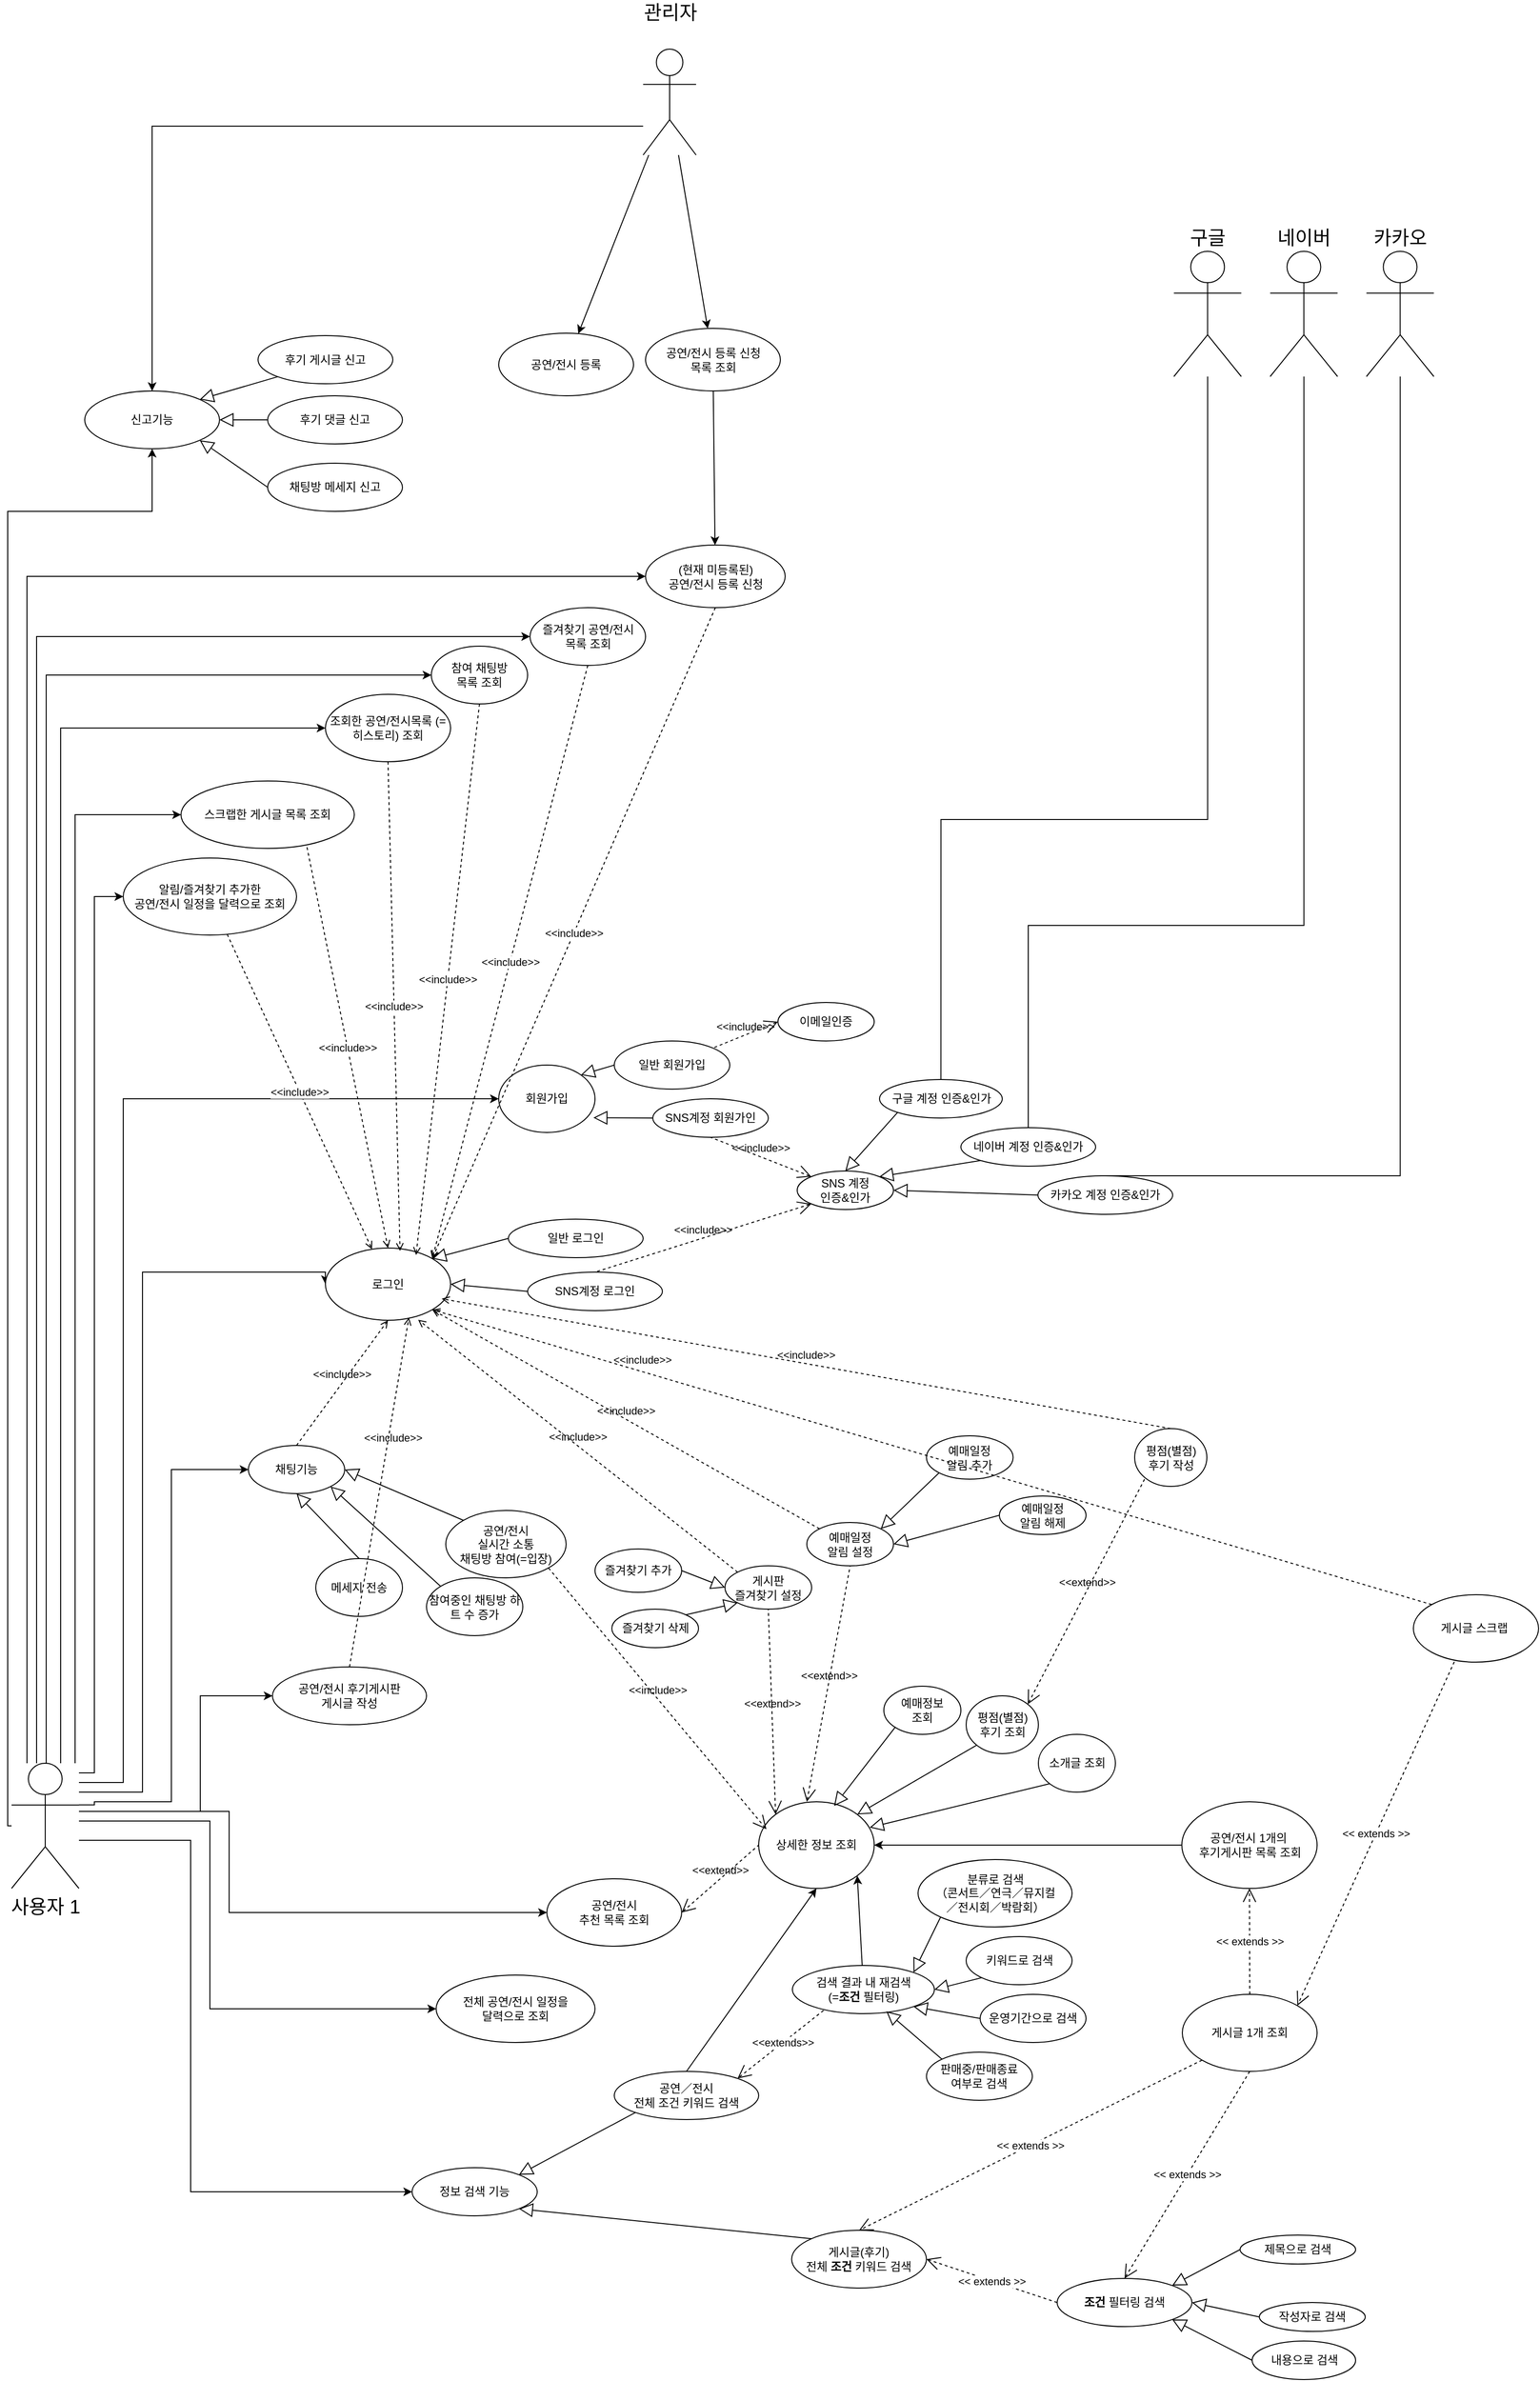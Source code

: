 <mxfile version="26.1.3">
  <diagram name="Page-1" id="13e1069c-82ec-6db2-03f1-153e76fe0fe0">
    <mxGraphModel dx="3816" dy="4068" grid="1" gridSize="10" guides="1" tooltips="1" connect="1" arrows="1" fold="1" page="1" pageScale="1" pageWidth="1100" pageHeight="850" background="none" math="0" shadow="0">
      <root>
        <mxCell id="0" />
        <mxCell id="1" parent="0" />
        <mxCell id="wHWXGaC2DuD7eq64icSw-97" style="edgeStyle=orthogonalEdgeStyle;rounded=0;orthogonalLoop=1;jettySize=auto;html=1;entryX=0;entryY=0.5;entryDx=0;entryDy=0;" edge="1" parent="1" source="wHWXGaC2DuD7eq64icSw-1" target="wHWXGaC2DuD7eq64icSw-16">
          <mxGeometry relative="1" as="geometry">
            <Array as="points">
              <mxPoint x="130" y="170" />
              <mxPoint x="130" y="-540" />
            </Array>
          </mxGeometry>
        </mxCell>
        <mxCell id="wHWXGaC2DuD7eq64icSw-98" style="edgeStyle=orthogonalEdgeStyle;rounded=0;orthogonalLoop=1;jettySize=auto;html=1;entryX=0;entryY=0.5;entryDx=0;entryDy=0;" edge="1" parent="1" source="wHWXGaC2DuD7eq64icSw-1" target="wHWXGaC2DuD7eq64icSw-22">
          <mxGeometry relative="1" as="geometry">
            <Array as="points">
              <mxPoint x="150" y="180" />
              <mxPoint x="150" y="-360" />
            </Array>
          </mxGeometry>
        </mxCell>
        <mxCell id="wHWXGaC2DuD7eq64icSw-99" style="edgeStyle=orthogonalEdgeStyle;rounded=0;orthogonalLoop=1;jettySize=auto;html=1;entryX=0;entryY=0.5;entryDx=0;entryDy=0;" edge="1" parent="1" source="wHWXGaC2DuD7eq64icSw-1" target="wHWXGaC2DuD7eq64icSw-8">
          <mxGeometry relative="1" as="geometry">
            <Array as="points">
              <mxPoint x="240" y="200" />
              <mxPoint x="240" y="305" />
            </Array>
          </mxGeometry>
        </mxCell>
        <mxCell id="wHWXGaC2DuD7eq64icSw-100" style="edgeStyle=orthogonalEdgeStyle;rounded=0;orthogonalLoop=1;jettySize=auto;html=1;entryX=0;entryY=0.5;entryDx=0;entryDy=0;" edge="1" parent="1" source="wHWXGaC2DuD7eq64icSw-1" target="wHWXGaC2DuD7eq64icSw-13">
          <mxGeometry relative="1" as="geometry">
            <Array as="points">
              <mxPoint x="220" y="210" />
              <mxPoint x="220" y="405" />
            </Array>
          </mxGeometry>
        </mxCell>
        <mxCell id="wHWXGaC2DuD7eq64icSw-109" style="edgeStyle=orthogonalEdgeStyle;rounded=0;orthogonalLoop=1;jettySize=auto;html=1;entryX=0;entryY=0.5;entryDx=0;entryDy=0;" edge="1" parent="1" source="wHWXGaC2DuD7eq64icSw-1" target="wHWXGaC2DuD7eq64icSw-105">
          <mxGeometry relative="1" as="geometry">
            <Array as="points">
              <mxPoint x="200" y="230" />
              <mxPoint x="200" y="595" />
            </Array>
          </mxGeometry>
        </mxCell>
        <mxCell id="wHWXGaC2DuD7eq64icSw-206" style="edgeStyle=orthogonalEdgeStyle;rounded=0;orthogonalLoop=1;jettySize=auto;html=1;entryX=0;entryY=0.5;entryDx=0;entryDy=0;" edge="1" parent="1" source="wHWXGaC2DuD7eq64icSw-1" target="wHWXGaC2DuD7eq64icSw-193">
          <mxGeometry relative="1" as="geometry">
            <Array as="points">
              <mxPoint x="40" y="-1020" />
            </Array>
          </mxGeometry>
        </mxCell>
        <mxCell id="wHWXGaC2DuD7eq64icSw-207" style="edgeStyle=orthogonalEdgeStyle;rounded=0;orthogonalLoop=1;jettySize=auto;html=1;entryX=0;entryY=0.5;entryDx=0;entryDy=0;" edge="1" parent="1" source="wHWXGaC2DuD7eq64icSw-1" target="wHWXGaC2DuD7eq64icSw-194">
          <mxGeometry relative="1" as="geometry">
            <Array as="points">
              <mxPoint x="65" y="-925" />
            </Array>
          </mxGeometry>
        </mxCell>
        <mxCell id="wHWXGaC2DuD7eq64icSw-208" style="edgeStyle=orthogonalEdgeStyle;rounded=0;orthogonalLoop=1;jettySize=auto;html=1;entryX=0;entryY=0.5;entryDx=0;entryDy=0;" edge="1" parent="1" source="wHWXGaC2DuD7eq64icSw-1" target="wHWXGaC2DuD7eq64icSw-203">
          <mxGeometry relative="1" as="geometry">
            <Array as="points">
              <mxPoint x="80" y="-835" />
            </Array>
          </mxGeometry>
        </mxCell>
        <mxCell id="wHWXGaC2DuD7eq64icSw-210" style="edgeStyle=orthogonalEdgeStyle;rounded=0;orthogonalLoop=1;jettySize=auto;html=1;entryX=0;entryY=0.5;entryDx=0;entryDy=0;" edge="1" parent="1" source="wHWXGaC2DuD7eq64icSw-1" target="wHWXGaC2DuD7eq64icSw-199">
          <mxGeometry relative="1" as="geometry">
            <Array as="points">
              <mxPoint x="100" y="160" />
              <mxPoint x="100" y="-750" />
            </Array>
          </mxGeometry>
        </mxCell>
        <mxCell id="wHWXGaC2DuD7eq64icSw-212" style="edgeStyle=orthogonalEdgeStyle;rounded=0;orthogonalLoop=1;jettySize=auto;html=1;entryX=0;entryY=0.5;entryDx=0;entryDy=0;" edge="1" parent="1" source="wHWXGaC2DuD7eq64icSw-1" target="wHWXGaC2DuD7eq64icSw-190">
          <mxGeometry relative="1" as="geometry">
            <Array as="points">
              <mxPoint x="50" y="-980" />
            </Array>
          </mxGeometry>
        </mxCell>
        <mxCell id="wHWXGaC2DuD7eq64icSw-221" style="edgeStyle=orthogonalEdgeStyle;rounded=0;orthogonalLoop=1;jettySize=auto;html=1;entryX=0;entryY=0.5;entryDx=0;entryDy=0;" edge="1" parent="1" source="wHWXGaC2DuD7eq64icSw-1" target="wHWXGaC2DuD7eq64icSw-135">
          <mxGeometry relative="1" as="geometry">
            <Array as="points">
              <mxPoint x="30" y="-1082" />
            </Array>
          </mxGeometry>
        </mxCell>
        <mxCell id="wHWXGaC2DuD7eq64icSw-248" style="edgeStyle=orthogonalEdgeStyle;rounded=0;orthogonalLoop=1;jettySize=auto;html=1;entryX=0.5;entryY=1;entryDx=0;entryDy=0;" edge="1" parent="1" source="wHWXGaC2DuD7eq64icSw-1" target="wHWXGaC2DuD7eq64icSw-241">
          <mxGeometry relative="1" as="geometry">
            <Array as="points">
              <mxPoint x="10" y="215" />
              <mxPoint x="10" y="-1150" />
              <mxPoint x="160" y="-1150" />
            </Array>
          </mxGeometry>
        </mxCell>
        <mxCell id="wHWXGaC2DuD7eq64icSw-1" value="사용자 1" style="shape=umlActor;verticalLabelPosition=bottom;verticalAlign=top;html=1;outlineConnect=0;fontSize=20;" vertex="1" parent="1">
          <mxGeometry x="14" y="150" width="70" height="130" as="geometry" />
        </mxCell>
        <mxCell id="wHWXGaC2DuD7eq64icSw-4" value="일반 회원가입" style="ellipse;whiteSpace=wrap;html=1;" vertex="1" parent="1">
          <mxGeometry x="640" y="-600" width="120" height="50" as="geometry" />
        </mxCell>
        <mxCell id="wHWXGaC2DuD7eq64icSw-5" value="&lt;div&gt;SNS계정 로그인&lt;/div&gt;" style="ellipse;whiteSpace=wrap;html=1;" vertex="1" parent="1">
          <mxGeometry x="550" y="-360" width="140" height="40" as="geometry" />
        </mxCell>
        <mxCell id="wHWXGaC2DuD7eq64icSw-163" style="rounded=0;orthogonalLoop=1;jettySize=auto;html=1;entryX=1;entryY=0.5;entryDx=0;entryDy=0;exitX=0;exitY=0.5;exitDx=0;exitDy=0;" edge="1" parent="1" source="wHWXGaC2DuD7eq64icSw-157" target="wHWXGaC2DuD7eq64icSw-7">
          <mxGeometry relative="1" as="geometry" />
        </mxCell>
        <mxCell id="wHWXGaC2DuD7eq64icSw-7" value="상세한 정보 조회" style="ellipse;whiteSpace=wrap;html=1;" vertex="1" parent="1">
          <mxGeometry x="790" y="190" width="120" height="90" as="geometry" />
        </mxCell>
        <mxCell id="wHWXGaC2DuD7eq64icSw-8" value="공연/전시&lt;div&gt;추천 목록 조회&lt;/div&gt;" style="ellipse;whiteSpace=wrap;html=1;" vertex="1" parent="1">
          <mxGeometry x="570" y="270" width="140" height="70" as="geometry" />
        </mxCell>
        <mxCell id="wHWXGaC2DuD7eq64icSw-11" value="게시판&lt;div&gt;즐겨찾기 설정&lt;/div&gt;" style="ellipse;whiteSpace=wrap;html=1;" vertex="1" parent="1">
          <mxGeometry x="755" y="-55" width="90" height="45" as="geometry" />
        </mxCell>
        <mxCell id="wHWXGaC2DuD7eq64icSw-13" value="전체 공연/전시 일정을&lt;div&gt;달력으로 조회&lt;/div&gt;" style="ellipse;whiteSpace=wrap;html=1;" vertex="1" parent="1">
          <mxGeometry x="455" y="370" width="165" height="70" as="geometry" />
        </mxCell>
        <mxCell id="wHWXGaC2DuD7eq64icSw-16" value="회원가입" style="ellipse;whiteSpace=wrap;html=1;" vertex="1" parent="1">
          <mxGeometry x="520" y="-575" width="100" height="70" as="geometry" />
        </mxCell>
        <mxCell id="wHWXGaC2DuD7eq64icSw-18" value="SNS계정 회원가인" style="ellipse;whiteSpace=wrap;html=1;" vertex="1" parent="1">
          <mxGeometry x="680" y="-540" width="120" height="40" as="geometry" />
        </mxCell>
        <mxCell id="wHWXGaC2DuD7eq64icSw-19" value="" style="edgeStyle=none;html=1;endSize=12;endArrow=block;endFill=0;rounded=0;entryX=1;entryY=0;entryDx=0;entryDy=0;exitX=0;exitY=0.5;exitDx=0;exitDy=0;" edge="1" parent="1" source="wHWXGaC2DuD7eq64icSw-4" target="wHWXGaC2DuD7eq64icSw-16">
          <mxGeometry width="160" relative="1" as="geometry">
            <mxPoint x="410" y="-270" as="sourcePoint" />
            <mxPoint x="570" y="-270" as="targetPoint" />
          </mxGeometry>
        </mxCell>
        <mxCell id="wHWXGaC2DuD7eq64icSw-20" value="" style="edgeStyle=none;html=1;endSize=12;endArrow=block;endFill=0;rounded=0;entryX=0.983;entryY=0.781;entryDx=0;entryDy=0;exitX=0;exitY=0.5;exitDx=0;exitDy=0;entryPerimeter=0;" edge="1" parent="1" source="wHWXGaC2DuD7eq64icSw-18" target="wHWXGaC2DuD7eq64icSw-16">
          <mxGeometry width="160" relative="1" as="geometry">
            <mxPoint x="410" y="-495" as="sourcePoint" />
            <mxPoint x="340" y="-440" as="targetPoint" />
          </mxGeometry>
        </mxCell>
        <mxCell id="wHWXGaC2DuD7eq64icSw-171" style="edgeStyle=orthogonalEdgeStyle;rounded=0;orthogonalLoop=1;jettySize=auto;html=1;entryX=0;entryY=0.5;entryDx=0;entryDy=0;exitX=1;exitY=0.333;exitDx=0;exitDy=0;exitPerimeter=0;" edge="1" parent="1" source="wHWXGaC2DuD7eq64icSw-1" target="wHWXGaC2DuD7eq64icSw-111">
          <mxGeometry relative="1" as="geometry">
            <Array as="points">
              <mxPoint x="100" y="190" />
              <mxPoint x="180" y="190" />
              <mxPoint x="180" y="-155" />
            </Array>
          </mxGeometry>
        </mxCell>
        <mxCell id="wHWXGaC2DuD7eq64icSw-22" value="로그인" style="ellipse;whiteSpace=wrap;html=1;" vertex="1" parent="1">
          <mxGeometry x="340" y="-385" width="130" height="75" as="geometry" />
        </mxCell>
        <mxCell id="wHWXGaC2DuD7eq64icSw-23" value="일반 로그인" style="ellipse;whiteSpace=wrap;html=1;" vertex="1" parent="1">
          <mxGeometry x="530" y="-415" width="140" height="40" as="geometry" />
        </mxCell>
        <mxCell id="wHWXGaC2DuD7eq64icSw-26" value="" style="edgeStyle=none;html=1;endSize=12;endArrow=block;endFill=0;rounded=0;exitX=0;exitY=0.5;exitDx=0;exitDy=0;entryX=1;entryY=0;entryDx=0;entryDy=0;" edge="1" parent="1" source="wHWXGaC2DuD7eq64icSw-23" target="wHWXGaC2DuD7eq64icSw-22">
          <mxGeometry width="160" relative="1" as="geometry">
            <mxPoint x="410" y="-270" as="sourcePoint" />
            <mxPoint x="570" y="-270" as="targetPoint" />
          </mxGeometry>
        </mxCell>
        <mxCell id="wHWXGaC2DuD7eq64icSw-30" value="" style="edgeStyle=none;html=1;endSize=12;endArrow=block;endFill=0;rounded=0;exitX=0;exitY=0.5;exitDx=0;exitDy=0;entryX=1;entryY=0.5;entryDx=0;entryDy=0;" edge="1" parent="1" source="wHWXGaC2DuD7eq64icSw-5" target="wHWXGaC2DuD7eq64icSw-22">
          <mxGeometry width="160" relative="1" as="geometry">
            <mxPoint x="400" y="-370" as="sourcePoint" />
            <mxPoint x="340" y="-325" as="targetPoint" />
          </mxGeometry>
        </mxCell>
        <mxCell id="wHWXGaC2DuD7eq64icSw-103" style="rounded=0;orthogonalLoop=1;jettySize=auto;html=1;entryX=0.5;entryY=1;entryDx=0;entryDy=0;exitX=0.5;exitY=0;exitDx=0;exitDy=0;" edge="1" parent="1" source="wHWXGaC2DuD7eq64icSw-43" target="wHWXGaC2DuD7eq64icSw-7">
          <mxGeometry relative="1" as="geometry" />
        </mxCell>
        <mxCell id="wHWXGaC2DuD7eq64icSw-43" value="공연／전시 &lt;br&gt;전체 조건 키워드 검색" style="ellipse;whiteSpace=wrap;html=1;" vertex="1" parent="1">
          <mxGeometry x="640" y="470" width="150" height="50" as="geometry" />
        </mxCell>
        <mxCell id="wHWXGaC2DuD7eq64icSw-48" value="&amp;lt;&amp;lt;extend&amp;gt;&amp;gt;" style="edgeStyle=none;html=1;startArrow=open;endArrow=none;startSize=12;verticalAlign=bottom;dashed=1;labelBackgroundColor=none;rounded=0;entryX=0.5;entryY=1;entryDx=0;entryDy=0;exitX=0;exitY=0;exitDx=0;exitDy=0;" edge="1" parent="1" source="wHWXGaC2DuD7eq64icSw-7" target="wHWXGaC2DuD7eq64icSw-11">
          <mxGeometry width="160" relative="1" as="geometry">
            <mxPoint x="750" y="240" as="sourcePoint" />
            <mxPoint x="860" y="110" as="targetPoint" />
          </mxGeometry>
        </mxCell>
        <mxCell id="wHWXGaC2DuD7eq64icSw-52" value="예매일정&lt;div&gt;알림 설정&lt;/div&gt;" style="ellipse;whiteSpace=wrap;html=1;" vertex="1" parent="1">
          <mxGeometry x="840" y="-100" width="90" height="45" as="geometry" />
        </mxCell>
        <mxCell id="wHWXGaC2DuD7eq64icSw-54" value="&amp;lt;&amp;lt;extend&amp;gt;&amp;gt;" style="edgeStyle=none;html=1;startArrow=open;endArrow=none;startSize=12;verticalAlign=bottom;dashed=1;labelBackgroundColor=none;rounded=0;entryX=0.5;entryY=1;entryDx=0;entryDy=0;exitX=0.417;exitY=0;exitDx=0;exitDy=0;exitPerimeter=0;" edge="1" parent="1" target="wHWXGaC2DuD7eq64icSw-52" source="wHWXGaC2DuD7eq64icSw-7">
          <mxGeometry width="160" relative="1" as="geometry">
            <mxPoint x="550" y="-81" as="sourcePoint" />
            <mxPoint x="630" y="-140" as="targetPoint" />
          </mxGeometry>
        </mxCell>
        <mxCell id="wHWXGaC2DuD7eq64icSw-60" value="&amp;lt;&amp;lt;extends&amp;gt;&amp;gt;" style="edgeStyle=none;html=1;endSize=12;endArrow=open;endFill=0;rounded=0;entryX=1;entryY=0;entryDx=0;entryDy=0;exitX=0.251;exitY=0.86;exitDx=0;exitDy=0;dashed=1;exitPerimeter=0;" edge="1" parent="1" source="wHWXGaC2DuD7eq64icSw-150" target="wHWXGaC2DuD7eq64icSw-43">
          <mxGeometry width="160" relative="1" as="geometry">
            <mxPoint x="873.161" y="399.63" as="sourcePoint" />
            <mxPoint x="740" y="399" as="targetPoint" />
          </mxGeometry>
        </mxCell>
        <mxCell id="wHWXGaC2DuD7eq64icSw-66" value="이메일인증" style="ellipse;whiteSpace=wrap;html=1;" vertex="1" parent="1">
          <mxGeometry x="810" y="-640" width="100" height="40" as="geometry" />
        </mxCell>
        <mxCell id="wHWXGaC2DuD7eq64icSw-67" value="&amp;lt;&amp;lt;include&amp;gt;&amp;gt;" style="edgeStyle=none;html=1;startArrow=open;endArrow=none;startSize=12;verticalAlign=bottom;dashed=1;labelBackgroundColor=none;rounded=0;exitX=0;exitY=0.5;exitDx=0;exitDy=0;entryX=1;entryY=0;entryDx=0;entryDy=0;" edge="1" parent="1" source="wHWXGaC2DuD7eq64icSw-66" target="wHWXGaC2DuD7eq64icSw-4">
          <mxGeometry width="160" relative="1" as="geometry">
            <mxPoint x="550" y="-530" as="sourcePoint" />
            <mxPoint x="710" y="-530" as="targetPoint" />
          </mxGeometry>
        </mxCell>
        <mxCell id="wHWXGaC2DuD7eq64icSw-68" value="SNS 계정&lt;div&gt;인증&amp;amp;인가&lt;/div&gt;" style="ellipse;whiteSpace=wrap;html=1;" vertex="1" parent="1">
          <mxGeometry x="830" y="-465" width="100" height="40" as="geometry" />
        </mxCell>
        <mxCell id="wHWXGaC2DuD7eq64icSw-69" value="&amp;lt;&amp;lt;include&amp;gt;&amp;gt;" style="edgeStyle=none;html=1;startArrow=open;endArrow=none;startSize=12;verticalAlign=bottom;dashed=1;labelBackgroundColor=none;rounded=0;exitX=0;exitY=0;exitDx=0;exitDy=0;entryX=0.5;entryY=1;entryDx=0;entryDy=0;" edge="1" parent="1" source="wHWXGaC2DuD7eq64icSw-68" target="wHWXGaC2DuD7eq64icSw-18">
          <mxGeometry width="160" relative="1" as="geometry">
            <mxPoint x="637.5" y="-415" as="sourcePoint" />
            <mxPoint x="550" y="-430" as="targetPoint" />
          </mxGeometry>
        </mxCell>
        <mxCell id="wHWXGaC2DuD7eq64icSw-82" style="edgeStyle=orthogonalEdgeStyle;rounded=0;orthogonalLoop=1;jettySize=auto;html=1;entryX=0.5;entryY=0;entryDx=0;entryDy=0;endArrow=none;startFill=0;" edge="1" parent="1" source="wHWXGaC2DuD7eq64icSw-70" target="wHWXGaC2DuD7eq64icSw-73">
          <mxGeometry relative="1" as="geometry">
            <Array as="points">
              <mxPoint x="1256" y="-830" />
              <mxPoint x="979" y="-830" />
            </Array>
          </mxGeometry>
        </mxCell>
        <mxCell id="wHWXGaC2DuD7eq64icSw-70" value="구글" style="shape=umlActor;verticalLabelPosition=top;verticalAlign=bottom;html=1;outlineConnect=0;labelPosition=center;align=center;fontSize=20;" vertex="1" parent="1">
          <mxGeometry x="1221.25" y="-1420" width="70" height="130" as="geometry" />
        </mxCell>
        <mxCell id="wHWXGaC2DuD7eq64icSw-81" style="edgeStyle=orthogonalEdgeStyle;rounded=0;orthogonalLoop=1;jettySize=auto;html=1;entryX=0.5;entryY=0;entryDx=0;entryDy=0;endArrow=none;startFill=0;" edge="1" parent="1" source="wHWXGaC2DuD7eq64icSw-71" target="wHWXGaC2DuD7eq64icSw-74">
          <mxGeometry relative="1" as="geometry">
            <Array as="points">
              <mxPoint x="1356" y="-720" />
              <mxPoint x="1070" y="-720" />
            </Array>
          </mxGeometry>
        </mxCell>
        <mxCell id="wHWXGaC2DuD7eq64icSw-71" value="네이버" style="shape=umlActor;verticalLabelPosition=top;verticalAlign=bottom;html=1;outlineConnect=0;labelPosition=center;align=center;fontSize=20;" vertex="1" parent="1">
          <mxGeometry x="1321.25" y="-1420" width="70" height="130" as="geometry" />
        </mxCell>
        <mxCell id="wHWXGaC2DuD7eq64icSw-83" style="edgeStyle=orthogonalEdgeStyle;rounded=0;orthogonalLoop=1;jettySize=auto;html=1;entryX=0.5;entryY=0;entryDx=0;entryDy=0;endArrow=none;startFill=0;" edge="1" parent="1" source="wHWXGaC2DuD7eq64icSw-72" target="wHWXGaC2DuD7eq64icSw-77">
          <mxGeometry relative="1" as="geometry">
            <Array as="points">
              <mxPoint x="1456" y="-460" />
            </Array>
          </mxGeometry>
        </mxCell>
        <mxCell id="wHWXGaC2DuD7eq64icSw-72" value="카카오" style="shape=umlActor;verticalLabelPosition=top;verticalAlign=bottom;html=1;outlineConnect=0;labelPosition=center;align=center;fontSize=20;" vertex="1" parent="1">
          <mxGeometry x="1421.25" y="-1420" width="70" height="130" as="geometry" />
        </mxCell>
        <mxCell id="wHWXGaC2DuD7eq64icSw-73" value="구글 계정 인증&amp;amp;인가" style="ellipse;whiteSpace=wrap;html=1;" vertex="1" parent="1">
          <mxGeometry x="915.5" y="-560" width="127.5" height="40" as="geometry" />
        </mxCell>
        <mxCell id="wHWXGaC2DuD7eq64icSw-74" value="네이버 계정 인증&amp;amp;인가" style="ellipse;whiteSpace=wrap;html=1;" vertex="1" parent="1">
          <mxGeometry x="1000" y="-510" width="140" height="40" as="geometry" />
        </mxCell>
        <mxCell id="wHWXGaC2DuD7eq64icSw-75" value="" style="edgeStyle=none;html=1;endSize=12;endArrow=block;endFill=0;rounded=0;entryX=0.5;entryY=0;entryDx=0;entryDy=0;exitX=0;exitY=1;exitDx=0;exitDy=0;" edge="1" parent="1" source="wHWXGaC2DuD7eq64icSw-73" target="wHWXGaC2DuD7eq64icSw-68">
          <mxGeometry width="160" relative="1" as="geometry">
            <mxPoint x="903" y="-340" as="sourcePoint" />
            <mxPoint x="823" y="-535" as="targetPoint" />
          </mxGeometry>
        </mxCell>
        <mxCell id="wHWXGaC2DuD7eq64icSw-76" value="" style="edgeStyle=none;html=1;endSize=12;endArrow=block;endFill=0;rounded=0;entryX=1;entryY=0;entryDx=0;entryDy=0;exitX=0;exitY=1;exitDx=0;exitDy=0;" edge="1" parent="1" source="wHWXGaC2DuD7eq64icSw-74" target="wHWXGaC2DuD7eq64icSw-68">
          <mxGeometry width="160" relative="1" as="geometry">
            <mxPoint x="903" y="-565" as="sourcePoint" />
            <mxPoint x="823" y="-535" as="targetPoint" />
          </mxGeometry>
        </mxCell>
        <mxCell id="wHWXGaC2DuD7eq64icSw-77" value="카카오 계정 인증&amp;amp;인가" style="ellipse;whiteSpace=wrap;html=1;" vertex="1" parent="1">
          <mxGeometry x="1080" y="-460" width="140" height="40" as="geometry" />
        </mxCell>
        <mxCell id="wHWXGaC2DuD7eq64icSw-78" value="" style="edgeStyle=none;html=1;endSize=12;endArrow=block;endFill=0;rounded=0;entryX=1;entryY=0.5;entryDx=0;entryDy=0;exitX=0;exitY=0.5;exitDx=0;exitDy=0;" edge="1" parent="1" source="wHWXGaC2DuD7eq64icSw-77" target="wHWXGaC2DuD7eq64icSw-68">
          <mxGeometry width="160" relative="1" as="geometry">
            <mxPoint x="913" y="-470" as="sourcePoint" />
            <mxPoint x="833" y="-440" as="targetPoint" />
          </mxGeometry>
        </mxCell>
        <mxCell id="wHWXGaC2DuD7eq64icSw-85" value="&amp;lt;&amp;lt;extend&amp;gt;&amp;gt;" style="edgeStyle=none;html=1;startArrow=open;endArrow=none;startSize=12;verticalAlign=bottom;dashed=1;labelBackgroundColor=none;rounded=0;exitX=1;exitY=0.5;exitDx=0;exitDy=0;entryX=0;entryY=0.5;entryDx=0;entryDy=0;" edge="1" parent="1" source="wHWXGaC2DuD7eq64icSw-8" target="wHWXGaC2DuD7eq64icSw-7">
          <mxGeometry width="160" relative="1" as="geometry">
            <mxPoint x="530" y="400" as="sourcePoint" />
            <mxPoint x="690" y="400" as="targetPoint" />
          </mxGeometry>
        </mxCell>
        <mxCell id="wHWXGaC2DuD7eq64icSw-95" value="&amp;lt;&amp;lt;include&amp;gt;&amp;gt;" style="edgeStyle=none;html=1;startArrow=open;endArrow=none;startSize=12;verticalAlign=bottom;dashed=1;labelBackgroundColor=none;rounded=0;exitX=0;exitY=1;exitDx=0;exitDy=0;entryX=0.5;entryY=0;entryDx=0;entryDy=0;" edge="1" parent="1" source="wHWXGaC2DuD7eq64icSw-68" target="wHWXGaC2DuD7eq64icSw-5">
          <mxGeometry width="160" relative="1" as="geometry">
            <mxPoint x="693" y="-455" as="sourcePoint" />
            <mxPoint x="540" y="-440" as="targetPoint" />
          </mxGeometry>
        </mxCell>
        <mxCell id="wHWXGaC2DuD7eq64icSw-96" value="&amp;lt;&amp;lt;include&amp;gt;&amp;gt;" style="html=1;verticalAlign=bottom;labelBackgroundColor=none;endArrow=open;endFill=0;dashed=1;rounded=0;entryX=0.741;entryY=0.993;entryDx=0;entryDy=0;exitX=0;exitY=0;exitDx=0;exitDy=0;entryPerimeter=0;" edge="1" parent="1" source="wHWXGaC2DuD7eq64icSw-11" target="wHWXGaC2DuD7eq64icSw-22">
          <mxGeometry width="160" relative="1" as="geometry">
            <mxPoint x="430" y="-270" as="sourcePoint" />
            <mxPoint x="590" y="-270" as="targetPoint" />
          </mxGeometry>
        </mxCell>
        <mxCell id="wHWXGaC2DuD7eq64icSw-105" value="정보 검색 기능" style="ellipse;whiteSpace=wrap;html=1;" vertex="1" parent="1">
          <mxGeometry x="430" y="570" width="130" height="50" as="geometry" />
        </mxCell>
        <mxCell id="wHWXGaC2DuD7eq64icSw-111" value="채팅기능" style="ellipse;whiteSpace=wrap;html=1;" vertex="1" parent="1">
          <mxGeometry x="260" y="-180" width="100" height="50" as="geometry" />
        </mxCell>
        <mxCell id="wHWXGaC2DuD7eq64icSw-116" value="예매일정&lt;div&gt;알림 추가&lt;/div&gt;" style="ellipse;whiteSpace=wrap;html=1;" vertex="1" parent="1">
          <mxGeometry x="964.25" y="-190" width="90" height="45" as="geometry" />
        </mxCell>
        <mxCell id="wHWXGaC2DuD7eq64icSw-117" value="예매일정&lt;div&gt;알림 해제&lt;/div&gt;" style="ellipse;whiteSpace=wrap;html=1;" vertex="1" parent="1">
          <mxGeometry x="1040" y="-127.5" width="90" height="40" as="geometry" />
        </mxCell>
        <mxCell id="wHWXGaC2DuD7eq64icSw-118" value="&amp;lt;&amp;lt;include&amp;gt;&amp;gt;" style="html=1;verticalAlign=bottom;labelBackgroundColor=none;endArrow=open;endFill=0;dashed=1;rounded=0;entryX=1;entryY=1;entryDx=0;entryDy=0;exitX=0;exitY=0;exitDx=0;exitDy=0;" edge="1" parent="1" source="wHWXGaC2DuD7eq64icSw-52" target="wHWXGaC2DuD7eq64icSw-22">
          <mxGeometry width="160" relative="1" as="geometry">
            <mxPoint x="473" y="-203" as="sourcePoint" />
            <mxPoint x="321" y="-307" as="targetPoint" />
          </mxGeometry>
        </mxCell>
        <mxCell id="wHWXGaC2DuD7eq64icSw-119" value="즐겨찾기 추가" style="ellipse;whiteSpace=wrap;html=1;" vertex="1" parent="1">
          <mxGeometry x="620" y="-72.5" width="90" height="45" as="geometry" />
        </mxCell>
        <mxCell id="wHWXGaC2DuD7eq64icSw-120" value="즐겨찾기 삭제" style="ellipse;whiteSpace=wrap;html=1;" vertex="1" parent="1">
          <mxGeometry x="637.5" y="-10" width="90" height="40" as="geometry" />
        </mxCell>
        <mxCell id="wHWXGaC2DuD7eq64icSw-121" value="" style="edgeStyle=none;html=1;endSize=12;endArrow=block;endFill=0;rounded=0;entryX=0;entryY=0.5;entryDx=0;entryDy=0;exitX=1;exitY=0.5;exitDx=0;exitDy=0;" edge="1" parent="1" source="wHWXGaC2DuD7eq64icSw-119" target="wHWXGaC2DuD7eq64icSw-11">
          <mxGeometry width="160" relative="1" as="geometry">
            <mxPoint x="600" y="130" as="sourcePoint" />
            <mxPoint x="760" y="130" as="targetPoint" />
          </mxGeometry>
        </mxCell>
        <mxCell id="wHWXGaC2DuD7eq64icSw-122" value="" style="edgeStyle=none;html=1;endSize=12;endArrow=block;endFill=0;rounded=0;entryX=0;entryY=1;entryDx=0;entryDy=0;exitX=1;exitY=0;exitDx=0;exitDy=0;" edge="1" parent="1" source="wHWXGaC2DuD7eq64icSw-120" target="wHWXGaC2DuD7eq64icSw-11">
          <mxGeometry width="160" relative="1" as="geometry">
            <mxPoint x="590" y="103" as="sourcePoint" />
            <mxPoint x="620" y="88" as="targetPoint" />
          </mxGeometry>
        </mxCell>
        <mxCell id="wHWXGaC2DuD7eq64icSw-123" value="" style="edgeStyle=none;html=1;endSize=12;endArrow=block;endFill=0;rounded=0;entryX=1;entryY=0;entryDx=0;entryDy=0;exitX=0;exitY=1;exitDx=0;exitDy=0;" edge="1" parent="1" source="wHWXGaC2DuD7eq64icSw-116" target="wHWXGaC2DuD7eq64icSw-52">
          <mxGeometry width="160" relative="1" as="geometry">
            <mxPoint x="410" y="-97" as="sourcePoint" />
            <mxPoint x="440" y="-112" as="targetPoint" />
          </mxGeometry>
        </mxCell>
        <mxCell id="wHWXGaC2DuD7eq64icSw-124" value="" style="edgeStyle=none;html=1;endSize=12;endArrow=block;endFill=0;rounded=0;entryX=1;entryY=0.5;entryDx=0;entryDy=0;exitX=0;exitY=0.5;exitDx=0;exitDy=0;" edge="1" parent="1" source="wHWXGaC2DuD7eq64icSw-117" target="wHWXGaC2DuD7eq64icSw-52">
          <mxGeometry width="160" relative="1" as="geometry">
            <mxPoint x="610" y="123" as="sourcePoint" />
            <mxPoint x="640" y="108" as="targetPoint" />
          </mxGeometry>
        </mxCell>
        <mxCell id="wHWXGaC2DuD7eq64icSw-126" value="게시글(후기) &lt;br&gt;전체 &lt;b&gt;조건&lt;/b&gt; 키워드 검색" style="ellipse;whiteSpace=wrap;html=1;" vertex="1" parent="1">
          <mxGeometry x="824.25" y="635" width="140" height="60" as="geometry" />
        </mxCell>
        <mxCell id="wHWXGaC2DuD7eq64icSw-127" value="" style="edgeStyle=none;html=1;endSize=12;endArrow=block;endFill=0;rounded=0;exitX=0;exitY=1;exitDx=0;exitDy=0;entryX=1;entryY=0;entryDx=0;entryDy=0;" edge="1" parent="1" source="wHWXGaC2DuD7eq64icSw-43" target="wHWXGaC2DuD7eq64icSw-105">
          <mxGeometry width="160" relative="1" as="geometry">
            <mxPoint x="530" y="580" as="sourcePoint" />
            <mxPoint x="500" y="500" as="targetPoint" />
          </mxGeometry>
        </mxCell>
        <mxCell id="wHWXGaC2DuD7eq64icSw-128" value="" style="edgeStyle=none;html=1;endSize=12;endArrow=block;endFill=0;rounded=0;exitX=0;exitY=0;exitDx=0;exitDy=0;entryX=1;entryY=1;entryDx=0;entryDy=0;" edge="1" parent="1" source="wHWXGaC2DuD7eq64icSw-126" target="wHWXGaC2DuD7eq64icSw-105">
          <mxGeometry width="160" relative="1" as="geometry">
            <mxPoint x="710" y="521" as="sourcePoint" />
            <mxPoint x="541" y="587" as="targetPoint" />
          </mxGeometry>
        </mxCell>
        <mxCell id="wHWXGaC2DuD7eq64icSw-130" value="" style="edgeStyle=none;html=1;endSize=12;endArrow=block;endFill=0;rounded=0;exitX=0;exitY=0.5;exitDx=0;exitDy=0;entryX=1;entryY=0;entryDx=0;entryDy=0;" edge="1" parent="1" source="wHWXGaC2DuD7eq64icSw-140" target="wHWXGaC2DuD7eq64icSw-143">
          <mxGeometry width="160" relative="1" as="geometry">
            <mxPoint x="792.45" y="630.543" as="sourcePoint" />
            <mxPoint x="950" y="610" as="targetPoint" />
          </mxGeometry>
        </mxCell>
        <mxCell id="wHWXGaC2DuD7eq64icSw-132" value="" style="edgeStyle=none;html=1;endSize=12;endArrow=block;endFill=0;rounded=0;exitX=0;exitY=0.5;exitDx=0;exitDy=0;entryX=1;entryY=0.5;entryDx=0;entryDy=0;" edge="1" parent="1" source="wHWXGaC2DuD7eq64icSw-142" target="wHWXGaC2DuD7eq64icSw-143">
          <mxGeometry width="160" relative="1" as="geometry">
            <mxPoint x="789.159" y="665.57" as="sourcePoint" />
            <mxPoint x="1000" y="620" as="targetPoint" />
          </mxGeometry>
        </mxCell>
        <mxCell id="wHWXGaC2DuD7eq64icSw-134" value="" style="edgeStyle=none;html=1;endSize=12;endArrow=block;endFill=0;rounded=0;exitX=0;exitY=0.5;exitDx=0;exitDy=0;entryX=1;entryY=1;entryDx=0;entryDy=0;" edge="1" parent="1" source="wHWXGaC2DuD7eq64icSw-141" target="wHWXGaC2DuD7eq64icSw-143">
          <mxGeometry width="160" relative="1" as="geometry">
            <mxPoint x="777.5" y="710" as="sourcePoint" />
            <mxPoint x="1020" y="650" as="targetPoint" />
          </mxGeometry>
        </mxCell>
        <mxCell id="wHWXGaC2DuD7eq64icSw-135" value="(현재 미등록된)&lt;div&gt;공연/전시 등록 신청&lt;/div&gt;" style="ellipse;whiteSpace=wrap;html=1;" vertex="1" parent="1">
          <mxGeometry x="672.5" y="-1115" width="145" height="65" as="geometry" />
        </mxCell>
        <mxCell id="wHWXGaC2DuD7eq64icSw-140" value="제목으로 검색" style="ellipse;whiteSpace=wrap;html=1;" vertex="1" parent="1">
          <mxGeometry x="1290" y="640" width="120" height="30" as="geometry" />
        </mxCell>
        <mxCell id="wHWXGaC2DuD7eq64icSw-141" value="내용으로 검색" style="ellipse;whiteSpace=wrap;html=1;" vertex="1" parent="1">
          <mxGeometry x="1302.5" y="750" width="107.5" height="40" as="geometry" />
        </mxCell>
        <mxCell id="wHWXGaC2DuD7eq64icSw-142" value="작성자로 검색" style="ellipse;whiteSpace=wrap;html=1;" vertex="1" parent="1">
          <mxGeometry x="1310" y="710" width="110" height="30" as="geometry" />
        </mxCell>
        <mxCell id="wHWXGaC2DuD7eq64icSw-143" value="&lt;div&gt;&lt;span style=&quot;background-color: transparent; color: light-dark(rgb(0, 0, 0), rgb(255, 255, 255));&quot;&gt;&lt;b&gt;조건&lt;/b&gt; 필터링 검색&lt;/span&gt;&lt;/div&gt;" style="ellipse;whiteSpace=wrap;html=1;" vertex="1" parent="1">
          <mxGeometry x="1100" y="685" width="140" height="50" as="geometry" />
        </mxCell>
        <mxCell id="wHWXGaC2DuD7eq64icSw-145" value="&amp;lt;&amp;lt; extends &amp;gt;&amp;gt;" style="edgeStyle=none;html=1;endSize=12;endArrow=open;endFill=0;rounded=0;exitX=0;exitY=0.5;exitDx=0;exitDy=0;entryX=1;entryY=0.5;entryDx=0;entryDy=0;dashed=1;" edge="1" parent="1" source="wHWXGaC2DuD7eq64icSw-143" target="wHWXGaC2DuD7eq64icSw-126">
          <mxGeometry width="160" relative="1" as="geometry">
            <mxPoint x="890" y="575" as="sourcePoint" />
            <mxPoint x="779" y="522" as="targetPoint" />
          </mxGeometry>
        </mxCell>
        <mxCell id="wHWXGaC2DuD7eq64icSw-146" value="운영기간으로 검색" style="ellipse;whiteSpace=wrap;html=1;" vertex="1" parent="1">
          <mxGeometry x="1020" y="390" width="110" height="50" as="geometry" />
        </mxCell>
        <mxCell id="wHWXGaC2DuD7eq64icSw-147" value="키워드로 검색" style="ellipse;whiteSpace=wrap;html=1;" vertex="1" parent="1">
          <mxGeometry x="1005.5" y="330" width="110" height="50" as="geometry" />
        </mxCell>
        <mxCell id="wHWXGaC2DuD7eq64icSw-148" value="분류로 검색&lt;div&gt;（콘서트／연극／뮤지컬&lt;/div&gt;&lt;div&gt;／전시회／박람회）&lt;/div&gt;" style="ellipse;whiteSpace=wrap;html=1;" vertex="1" parent="1">
          <mxGeometry x="955.5" y="250" width="160" height="70" as="geometry" />
        </mxCell>
        <mxCell id="wHWXGaC2DuD7eq64icSw-149" value="판매중/판매종료&lt;div&gt;여부로 검색&lt;/div&gt;" style="ellipse;whiteSpace=wrap;html=1;" vertex="1" parent="1">
          <mxGeometry x="964.25" y="450" width="110" height="50" as="geometry" />
        </mxCell>
        <mxCell id="wHWXGaC2DuD7eq64icSw-156" style="rounded=0;orthogonalLoop=1;jettySize=auto;html=1;entryX=1;entryY=1;entryDx=0;entryDy=0;" edge="1" parent="1" source="wHWXGaC2DuD7eq64icSw-150" target="wHWXGaC2DuD7eq64icSw-7">
          <mxGeometry relative="1" as="geometry" />
        </mxCell>
        <mxCell id="wHWXGaC2DuD7eq64icSw-150" value="검색 결과 내 재검색&lt;div&gt;(=&lt;b&gt;조건&lt;/b&gt; 필터링)&lt;/div&gt;" style="ellipse;whiteSpace=wrap;html=1;" vertex="1" parent="1">
          <mxGeometry x="825" y="360" width="147.5" height="50" as="geometry" />
        </mxCell>
        <mxCell id="wHWXGaC2DuD7eq64icSw-151" value="" style="edgeStyle=none;html=1;endSize=12;endArrow=block;endFill=0;rounded=0;exitX=0;exitY=1;exitDx=0;exitDy=0;entryX=1;entryY=0;entryDx=0;entryDy=0;" edge="1" parent="1" source="wHWXGaC2DuD7eq64icSw-148" target="wHWXGaC2DuD7eq64icSw-150">
          <mxGeometry width="160" relative="1" as="geometry">
            <mxPoint x="1035.5" y="417" as="sourcePoint" />
            <mxPoint x="955.5" y="450" as="targetPoint" />
          </mxGeometry>
        </mxCell>
        <mxCell id="wHWXGaC2DuD7eq64icSw-152" value="" style="edgeStyle=none;html=1;endSize=12;endArrow=block;endFill=0;rounded=0;exitX=0;exitY=1;exitDx=0;exitDy=0;entryX=1;entryY=0.5;entryDx=0;entryDy=0;" edge="1" parent="1" source="wHWXGaC2DuD7eq64icSw-147" target="wHWXGaC2DuD7eq64icSw-150">
          <mxGeometry width="160" relative="1" as="geometry">
            <mxPoint x="1030" y="295" as="sourcePoint" />
            <mxPoint x="962" y="378" as="targetPoint" />
          </mxGeometry>
        </mxCell>
        <mxCell id="wHWXGaC2DuD7eq64icSw-153" value="" style="edgeStyle=none;html=1;endSize=12;endArrow=block;endFill=0;rounded=0;exitX=0;exitY=0.5;exitDx=0;exitDy=0;entryX=1;entryY=1;entryDx=0;entryDy=0;" edge="1" parent="1" source="wHWXGaC2DuD7eq64icSw-146" target="wHWXGaC2DuD7eq64icSw-150">
          <mxGeometry width="160" relative="1" as="geometry">
            <mxPoint x="1070" y="365" as="sourcePoint" />
            <mxPoint x="982" y="395" as="targetPoint" />
          </mxGeometry>
        </mxCell>
        <mxCell id="wHWXGaC2DuD7eq64icSw-154" value="" style="edgeStyle=none;html=1;endSize=12;endArrow=block;endFill=0;rounded=0;exitX=0;exitY=0;exitDx=0;exitDy=0;entryX=0.662;entryY=0.953;entryDx=0;entryDy=0;entryPerimeter=0;" edge="1" parent="1" source="wHWXGaC2DuD7eq64icSw-149" target="wHWXGaC2DuD7eq64icSw-150">
          <mxGeometry width="160" relative="1" as="geometry">
            <mxPoint x="1070" y="425" as="sourcePoint" />
            <mxPoint x="962" y="412" as="targetPoint" />
          </mxGeometry>
        </mxCell>
        <mxCell id="wHWXGaC2DuD7eq64icSw-157" value="공연/전시 1개의&amp;nbsp;&lt;div&gt;후기게시판 목록 조회&lt;/div&gt;" style="ellipse;whiteSpace=wrap;html=1;" vertex="1" parent="1">
          <mxGeometry x="1229.5" y="190" width="140.5" height="90" as="geometry" />
        </mxCell>
        <mxCell id="wHWXGaC2DuD7eq64icSw-158" value="게시글 1개 조회" style="ellipse;whiteSpace=wrap;html=1;" vertex="1" parent="1">
          <mxGeometry x="1230" y="390" width="140" height="80" as="geometry" />
        </mxCell>
        <mxCell id="wHWXGaC2DuD7eq64icSw-159" value="&amp;lt;&amp;lt; extends &amp;gt;&amp;gt;" style="edgeStyle=none;html=1;endSize=12;endArrow=open;endFill=0;rounded=0;entryX=0.5;entryY=0;entryDx=0;entryDy=0;dashed=1;exitX=0.5;exitY=1;exitDx=0;exitDy=0;" edge="1" parent="1" source="wHWXGaC2DuD7eq64icSw-158" target="wHWXGaC2DuD7eq64icSw-143">
          <mxGeometry width="160" relative="1" as="geometry">
            <mxPoint x="1340" y="370" as="sourcePoint" />
            <mxPoint x="1330" y="410" as="targetPoint" />
          </mxGeometry>
        </mxCell>
        <mxCell id="wHWXGaC2DuD7eq64icSw-162" value="&amp;lt;&amp;lt; extends &amp;gt;&amp;gt;" style="edgeStyle=none;html=1;endSize=12;endArrow=open;endFill=0;rounded=0;entryX=0.5;entryY=0;entryDx=0;entryDy=0;dashed=1;exitX=0;exitY=1;exitDx=0;exitDy=0;" edge="1" parent="1" source="wHWXGaC2DuD7eq64icSw-158" target="wHWXGaC2DuD7eq64icSw-126">
          <mxGeometry width="160" relative="1" as="geometry">
            <mxPoint x="1336" y="420" as="sourcePoint" />
            <mxPoint x="1180" y="695" as="targetPoint" />
          </mxGeometry>
        </mxCell>
        <mxCell id="wHWXGaC2DuD7eq64icSw-164" value="예매정보&lt;div&gt;조회&lt;/div&gt;" style="ellipse;whiteSpace=wrap;html=1;" vertex="1" parent="1">
          <mxGeometry x="920" y="70" width="80" height="50" as="geometry" />
        </mxCell>
        <mxCell id="wHWXGaC2DuD7eq64icSw-165" value="평점(별점)&lt;div&gt;후기 조회&lt;/div&gt;" style="ellipse;whiteSpace=wrap;html=1;" vertex="1" parent="1">
          <mxGeometry x="1005.5" y="80" width="75" height="60" as="geometry" />
        </mxCell>
        <mxCell id="wHWXGaC2DuD7eq64icSw-166" value="&amp;lt;&amp;lt; extends &amp;gt;&amp;gt;" style="edgeStyle=none;html=1;endSize=12;endArrow=open;endFill=0;rounded=0;entryX=0.5;entryY=1;entryDx=0;entryDy=0;dashed=1;exitX=0.5;exitY=0;exitDx=0;exitDy=0;" edge="1" parent="1" source="wHWXGaC2DuD7eq64icSw-158" target="wHWXGaC2DuD7eq64icSw-157">
          <mxGeometry width="160" relative="1" as="geometry">
            <mxPoint x="1381" y="448" as="sourcePoint" />
            <mxPoint x="904" y="645" as="targetPoint" />
          </mxGeometry>
        </mxCell>
        <mxCell id="wHWXGaC2DuD7eq64icSw-167" value="" style="edgeStyle=none;html=1;endSize=12;endArrow=block;endFill=0;rounded=0;exitX=0;exitY=1;exitDx=0;exitDy=0;entryX=0.653;entryY=0.049;entryDx=0;entryDy=0;entryPerimeter=0;" edge="1" parent="1" source="wHWXGaC2DuD7eq64icSw-164" target="wHWXGaC2DuD7eq64icSw-7">
          <mxGeometry width="160" relative="1" as="geometry">
            <mxPoint x="1058.75" y="100" as="sourcePoint" />
            <mxPoint x="979.75" y="127" as="targetPoint" />
          </mxGeometry>
        </mxCell>
        <mxCell id="wHWXGaC2DuD7eq64icSw-168" value="" style="edgeStyle=none;html=1;endSize=12;endArrow=block;endFill=0;rounded=0;exitX=0;exitY=1;exitDx=0;exitDy=0;entryX=1;entryY=0;entryDx=0;entryDy=0;" edge="1" parent="1" source="wHWXGaC2DuD7eq64icSw-165" target="wHWXGaC2DuD7eq64icSw-7">
          <mxGeometry width="160" relative="1" as="geometry">
            <mxPoint x="804" y="103" as="sourcePoint" />
            <mxPoint x="790" y="230" as="targetPoint" />
          </mxGeometry>
        </mxCell>
        <mxCell id="wHWXGaC2DuD7eq64icSw-169" value="소개글 조회" style="ellipse;whiteSpace=wrap;html=1;" vertex="1" parent="1">
          <mxGeometry x="1080.5" y="120" width="80" height="60" as="geometry" />
        </mxCell>
        <mxCell id="wHWXGaC2DuD7eq64icSw-170" value="" style="edgeStyle=none;html=1;endSize=12;endArrow=block;endFill=0;rounded=0;exitX=0;exitY=1;exitDx=0;exitDy=0;entryX=0.961;entryY=0.297;entryDx=0;entryDy=0;entryPerimeter=0;" edge="1" parent="1" source="wHWXGaC2DuD7eq64icSw-169" target="wHWXGaC2DuD7eq64icSw-7">
          <mxGeometry width="160" relative="1" as="geometry">
            <mxPoint x="736.5" y="-107" as="sourcePoint" />
            <mxPoint x="722.5" y="20" as="targetPoint" />
          </mxGeometry>
        </mxCell>
        <mxCell id="wHWXGaC2DuD7eq64icSw-173" value="&amp;lt;&amp;lt;include&amp;gt;&amp;gt;" style="html=1;verticalAlign=bottom;labelBackgroundColor=none;endArrow=open;endFill=0;dashed=1;rounded=0;entryX=0.5;entryY=1;entryDx=0;entryDy=0;exitX=0.5;exitY=0;exitDx=0;exitDy=0;" edge="1" parent="1" source="wHWXGaC2DuD7eq64icSw-111" target="wHWXGaC2DuD7eq64icSw-22">
          <mxGeometry width="160" relative="1" as="geometry">
            <mxPoint x="601" y="190" as="sourcePoint" />
            <mxPoint x="290" y="-190" as="targetPoint" />
          </mxGeometry>
        </mxCell>
        <mxCell id="wHWXGaC2DuD7eq64icSw-175" value="공연/전시&lt;br&gt;실시간 소통&lt;div&gt;채팅방&amp;nbsp;&lt;span style=&quot;background-color: transparent; color: light-dark(rgb(0, 0, 0), rgb(255, 255, 255));&quot;&gt;참여(=입장)&lt;/span&gt;&lt;/div&gt;" style="ellipse;whiteSpace=wrap;html=1;" vertex="1" parent="1">
          <mxGeometry x="465" y="-112.5" width="125" height="70" as="geometry" />
        </mxCell>
        <mxCell id="wHWXGaC2DuD7eq64icSw-180" value="&amp;lt;&amp;lt;include&amp;gt;&amp;gt;" style="edgeStyle=none;html=1;startArrow=open;endArrow=none;startSize=12;verticalAlign=bottom;dashed=1;labelBackgroundColor=none;rounded=0;exitX=0.067;exitY=0.317;exitDx=0;exitDy=0;entryX=1;entryY=1;entryDx=0;entryDy=0;exitPerimeter=0;" edge="1" parent="1" source="wHWXGaC2DuD7eq64icSw-7" target="wHWXGaC2DuD7eq64icSw-175">
          <mxGeometry width="160" relative="1" as="geometry">
            <mxPoint x="737" y="249" as="sourcePoint" />
            <mxPoint x="705" y="45" as="targetPoint" />
          </mxGeometry>
        </mxCell>
        <mxCell id="wHWXGaC2DuD7eq64icSw-181" value="" style="edgeStyle=none;html=1;endSize=12;endArrow=block;endFill=0;rounded=0;entryX=1;entryY=0.5;entryDx=0;entryDy=0;exitX=0;exitY=0;exitDx=0;exitDy=0;" edge="1" parent="1" source="wHWXGaC2DuD7eq64icSw-175" target="wHWXGaC2DuD7eq64icSw-111">
          <mxGeometry width="160" relative="1" as="geometry">
            <mxPoint x="780" y="130" as="sourcePoint" />
            <mxPoint x="940" y="130" as="targetPoint" />
          </mxGeometry>
        </mxCell>
        <mxCell id="wHWXGaC2DuD7eq64icSw-182" value="공연/전시 후기게시판&lt;div&gt;게시글 작성&lt;/div&gt;" style="ellipse;whiteSpace=wrap;html=1;" vertex="1" parent="1">
          <mxGeometry x="285" y="50" width="160" height="60" as="geometry" />
        </mxCell>
        <mxCell id="wHWXGaC2DuD7eq64icSw-183" value="메세지 전송" style="ellipse;whiteSpace=wrap;html=1;" vertex="1" parent="1">
          <mxGeometry x="330" y="-62.5" width="90" height="60" as="geometry" />
        </mxCell>
        <mxCell id="wHWXGaC2DuD7eq64icSw-186" value="참여중인 채팅방 하트 수 증가" style="ellipse;whiteSpace=wrap;html=1;" vertex="1" parent="1">
          <mxGeometry x="445" y="-42.5" width="100" height="60" as="geometry" />
        </mxCell>
        <mxCell id="wHWXGaC2DuD7eq64icSw-187" value="평점(별점)&lt;div&gt;후기 작성&lt;/div&gt;" style="ellipse;whiteSpace=wrap;html=1;" vertex="1" parent="1">
          <mxGeometry x="1180.5" y="-197.5" width="75" height="60" as="geometry" />
        </mxCell>
        <mxCell id="wHWXGaC2DuD7eq64icSw-188" value="&amp;lt;&amp;lt;extend&amp;gt;&amp;gt;" style="edgeStyle=none;html=1;startArrow=open;endArrow=none;startSize=12;verticalAlign=bottom;dashed=1;labelBackgroundColor=none;rounded=0;entryX=0;entryY=1;entryDx=0;entryDy=0;exitX=1;exitY=0;exitDx=0;exitDy=0;" edge="1" parent="1" source="wHWXGaC2DuD7eq64icSw-165" target="wHWXGaC2DuD7eq64icSw-187">
          <mxGeometry width="160" relative="1" as="geometry">
            <mxPoint x="1277.5" y="65" as="sourcePoint" />
            <mxPoint x="1322.5" y="-180" as="targetPoint" />
          </mxGeometry>
        </mxCell>
        <mxCell id="wHWXGaC2DuD7eq64icSw-189" value="&amp;lt;&amp;lt;include&amp;gt;&amp;gt;" style="html=1;verticalAlign=bottom;labelBackgroundColor=none;endArrow=open;endFill=0;dashed=1;rounded=0;entryX=0.929;entryY=0.702;entryDx=0;entryDy=0;exitX=0.5;exitY=0;exitDx=0;exitDy=0;entryPerimeter=0;" edge="1" parent="1" source="wHWXGaC2DuD7eq64icSw-187" target="wHWXGaC2DuD7eq64icSw-22">
          <mxGeometry width="160" relative="1" as="geometry">
            <mxPoint x="863" y="-83" as="sourcePoint" />
            <mxPoint x="476" y="-338" as="targetPoint" />
          </mxGeometry>
        </mxCell>
        <mxCell id="wHWXGaC2DuD7eq64icSw-190" value="참여 채팅방&lt;div&gt;목록&amp;nbsp;&lt;span style=&quot;background-color: transparent; color: light-dark(rgb(0, 0, 0), rgb(255, 255, 255));&quot;&gt;조회&lt;/span&gt;&lt;/div&gt;" style="ellipse;whiteSpace=wrap;html=1;" vertex="1" parent="1">
          <mxGeometry x="450" y="-1010" width="100" height="60" as="geometry" />
        </mxCell>
        <mxCell id="wHWXGaC2DuD7eq64icSw-191" value="" style="edgeStyle=none;html=1;endSize=12;endArrow=block;endFill=0;rounded=0;entryX=0.5;entryY=1;entryDx=0;entryDy=0;exitX=0.5;exitY=0;exitDx=0;exitDy=0;" edge="1" parent="1" source="wHWXGaC2DuD7eq64icSw-183" target="wHWXGaC2DuD7eq64icSw-111">
          <mxGeometry width="160" relative="1" as="geometry">
            <mxPoint x="493" y="-77" as="sourcePoint" />
            <mxPoint x="370" y="-145" as="targetPoint" />
          </mxGeometry>
        </mxCell>
        <mxCell id="wHWXGaC2DuD7eq64icSw-192" value="" style="edgeStyle=none;html=1;endSize=12;endArrow=block;endFill=0;rounded=0;entryX=1;entryY=1;entryDx=0;entryDy=0;exitX=0;exitY=0;exitDx=0;exitDy=0;" edge="1" parent="1" source="wHWXGaC2DuD7eq64icSw-186" target="wHWXGaC2DuD7eq64icSw-111">
          <mxGeometry width="160" relative="1" as="geometry">
            <mxPoint x="375" y="-45" as="sourcePoint" />
            <mxPoint x="320" y="-120" as="targetPoint" />
          </mxGeometry>
        </mxCell>
        <mxCell id="wHWXGaC2DuD7eq64icSw-193" value="즐겨찾기 공연/전시&lt;br&gt;목록 조회" style="ellipse;whiteSpace=wrap;html=1;" vertex="1" parent="1">
          <mxGeometry x="552.5" y="-1050" width="120" height="60" as="geometry" />
        </mxCell>
        <mxCell id="wHWXGaC2DuD7eq64icSw-194" value="조회한 공연/전시목록 (=히스토리) 조회" style="ellipse;whiteSpace=wrap;html=1;" vertex="1" parent="1">
          <mxGeometry x="340" y="-960" width="130" height="70" as="geometry" />
        </mxCell>
        <mxCell id="wHWXGaC2DuD7eq64icSw-213" value="&amp;lt;&amp;lt;include&amp;gt;&amp;gt;" style="rounded=0;orthogonalLoop=1;jettySize=auto;html=1;endArrow=open;endFill=0;dashed=1;" edge="1" parent="1" source="wHWXGaC2DuD7eq64icSw-199" target="wHWXGaC2DuD7eq64icSw-22">
          <mxGeometry relative="1" as="geometry" />
        </mxCell>
        <mxCell id="wHWXGaC2DuD7eq64icSw-199" value="알림/즐겨찾기 추가한&lt;div&gt;공연/전시 일정을 달력으로 조회&lt;/div&gt;" style="ellipse;whiteSpace=wrap;html=1;" vertex="1" parent="1">
          <mxGeometry x="130" y="-790" width="180" height="80" as="geometry" />
        </mxCell>
        <mxCell id="wHWXGaC2DuD7eq64icSw-200" style="edgeStyle=orthogonalEdgeStyle;rounded=0;orthogonalLoop=1;jettySize=auto;html=1;entryX=0;entryY=0.5;entryDx=0;entryDy=0;" edge="1" parent="1" source="wHWXGaC2DuD7eq64icSw-1" target="wHWXGaC2DuD7eq64icSw-182">
          <mxGeometry relative="1" as="geometry">
            <mxPoint x="155" y="415" as="sourcePoint" />
            <mxPoint x="435" y="640" as="targetPoint" />
            <Array as="points">
              <mxPoint x="210" y="200" />
              <mxPoint x="210" y="80" />
            </Array>
          </mxGeometry>
        </mxCell>
        <mxCell id="wHWXGaC2DuD7eq64icSw-201" value="게시글 스크랩&amp;nbsp;" style="ellipse;whiteSpace=wrap;html=1;" vertex="1" parent="1">
          <mxGeometry x="1470" y="-25" width="130" height="70" as="geometry" />
        </mxCell>
        <mxCell id="wHWXGaC2DuD7eq64icSw-202" value="&amp;lt;&amp;lt; extends &amp;gt;&amp;gt;" style="edgeStyle=none;html=1;endSize=12;endArrow=open;endFill=0;rounded=0;entryX=1;entryY=0;entryDx=0;entryDy=0;dashed=1;exitX=0.327;exitY=0.995;exitDx=0;exitDy=0;exitPerimeter=0;" edge="1" parent="1" source="wHWXGaC2DuD7eq64icSw-201" target="wHWXGaC2DuD7eq64icSw-158">
          <mxGeometry width="160" relative="1" as="geometry">
            <mxPoint x="1310" y="400" as="sourcePoint" />
            <mxPoint x="1310" y="290" as="targetPoint" />
          </mxGeometry>
        </mxCell>
        <mxCell id="wHWXGaC2DuD7eq64icSw-203" value="스크랩한 게시글 목록 조회" style="ellipse;whiteSpace=wrap;html=1;" vertex="1" parent="1">
          <mxGeometry x="190" y="-870" width="180" height="70" as="geometry" />
        </mxCell>
        <mxCell id="wHWXGaC2DuD7eq64icSw-204" value="&amp;lt;&amp;lt;include&amp;gt;&amp;gt;" style="html=1;verticalAlign=bottom;labelBackgroundColor=none;endArrow=open;endFill=0;dashed=1;rounded=0;entryX=0.667;entryY=0.962;entryDx=0;entryDy=0;exitX=0.5;exitY=0;exitDx=0;exitDy=0;entryPerimeter=0;" edge="1" parent="1" source="wHWXGaC2DuD7eq64icSw-182" target="wHWXGaC2DuD7eq64icSw-22">
          <mxGeometry x="0.273" y="-6" width="160" relative="1" as="geometry">
            <mxPoint x="320" y="-170" as="sourcePoint" />
            <mxPoint x="415" y="-300" as="targetPoint" />
            <mxPoint y="1" as="offset" />
          </mxGeometry>
        </mxCell>
        <mxCell id="wHWXGaC2DuD7eq64icSw-205" value="&amp;lt;&amp;lt;include&amp;gt;&amp;gt;" style="html=1;verticalAlign=bottom;labelBackgroundColor=none;endArrow=open;endFill=0;dashed=1;rounded=0;entryX=1;entryY=1;entryDx=0;entryDy=0;exitX=0;exitY=0;exitDx=0;exitDy=0;" edge="1" parent="1" source="wHWXGaC2DuD7eq64icSw-201" target="wHWXGaC2DuD7eq64icSw-22">
          <mxGeometry x="0.581" y="-3" width="160" relative="1" as="geometry">
            <mxPoint x="375" y="60" as="sourcePoint" />
            <mxPoint x="437" y="-303" as="targetPoint" />
            <mxPoint as="offset" />
          </mxGeometry>
        </mxCell>
        <mxCell id="wHWXGaC2DuD7eq64icSw-214" value="&amp;lt;&amp;lt;include&amp;gt;&amp;gt;" style="rounded=0;orthogonalLoop=1;jettySize=auto;html=1;endArrow=open;endFill=0;dashed=1;exitX=0.727;exitY=0.983;exitDx=0;exitDy=0;entryX=0.5;entryY=0;entryDx=0;entryDy=0;exitPerimeter=0;" edge="1" parent="1" source="wHWXGaC2DuD7eq64icSw-203" target="wHWXGaC2DuD7eq64icSw-22">
          <mxGeometry relative="1" as="geometry">
            <mxPoint x="248" y="-701" as="sourcePoint" />
            <mxPoint x="398" y="-374" as="targetPoint" />
          </mxGeometry>
        </mxCell>
        <mxCell id="wHWXGaC2DuD7eq64icSw-215" value="&amp;lt;&amp;lt;include&amp;gt;&amp;gt;" style="rounded=0;orthogonalLoop=1;jettySize=auto;html=1;endArrow=open;endFill=0;dashed=1;exitX=0.5;exitY=1;exitDx=0;exitDy=0;entryX=0.596;entryY=0.04;entryDx=0;entryDy=0;entryPerimeter=0;" edge="1" parent="1" source="wHWXGaC2DuD7eq64icSw-194" target="wHWXGaC2DuD7eq64icSw-22">
          <mxGeometry relative="1" as="geometry">
            <mxPoint x="334" y="-840" as="sourcePoint" />
            <mxPoint x="415" y="-375" as="targetPoint" />
          </mxGeometry>
        </mxCell>
        <mxCell id="wHWXGaC2DuD7eq64icSw-216" value="&amp;lt;&amp;lt;include&amp;gt;&amp;gt;" style="rounded=0;orthogonalLoop=1;jettySize=auto;html=1;endArrow=open;endFill=0;dashed=1;exitX=0.5;exitY=1;exitDx=0;exitDy=0;entryX=0.724;entryY=0.096;entryDx=0;entryDy=0;entryPerimeter=0;" edge="1" parent="1" source="wHWXGaC2DuD7eq64icSw-190" target="wHWXGaC2DuD7eq64icSw-22">
          <mxGeometry relative="1" as="geometry">
            <mxPoint x="400" y="-910" as="sourcePoint" />
            <mxPoint x="439" y="-370" as="targetPoint" />
          </mxGeometry>
        </mxCell>
        <mxCell id="wHWXGaC2DuD7eq64icSw-217" value="&amp;lt;&amp;lt;include&amp;gt;&amp;gt;" style="rounded=0;orthogonalLoop=1;jettySize=auto;html=1;endArrow=open;endFill=0;dashed=1;exitX=0.5;exitY=1;exitDx=0;exitDy=0;entryX=1;entryY=0;entryDx=0;entryDy=0;" edge="1" parent="1" source="wHWXGaC2DuD7eq64icSw-193" target="wHWXGaC2DuD7eq64icSw-22">
          <mxGeometry relative="1" as="geometry">
            <mxPoint x="840" y="-1100" as="sourcePoint" />
            <mxPoint x="711.475" y="-433.717" as="targetPoint" />
          </mxGeometry>
        </mxCell>
        <mxCell id="wHWXGaC2DuD7eq64icSw-230" style="rounded=0;orthogonalLoop=1;jettySize=auto;html=1;" edge="1" parent="1" source="wHWXGaC2DuD7eq64icSw-219" target="wHWXGaC2DuD7eq64icSw-225">
          <mxGeometry relative="1" as="geometry" />
        </mxCell>
        <mxCell id="wHWXGaC2DuD7eq64icSw-231" style="rounded=0;orthogonalLoop=1;jettySize=auto;html=1;" edge="1" parent="1" source="wHWXGaC2DuD7eq64icSw-219" target="wHWXGaC2DuD7eq64icSw-226">
          <mxGeometry relative="1" as="geometry" />
        </mxCell>
        <mxCell id="wHWXGaC2DuD7eq64icSw-250" style="rounded=0;orthogonalLoop=1;jettySize=auto;html=1;edgeStyle=orthogonalEdgeStyle;" edge="1" parent="1" source="wHWXGaC2DuD7eq64icSw-219" target="wHWXGaC2DuD7eq64icSw-241">
          <mxGeometry relative="1" as="geometry">
            <Array as="points">
              <mxPoint x="160" y="-1550" />
            </Array>
          </mxGeometry>
        </mxCell>
        <mxCell id="wHWXGaC2DuD7eq64icSw-219" value="관리자&lt;div&gt;&lt;br&gt;&lt;/div&gt;" style="shape=umlActor;verticalLabelPosition=top;verticalAlign=bottom;html=1;outlineConnect=0;labelPosition=center;align=center;fontSize=20;" vertex="1" parent="1">
          <mxGeometry x="670" y="-1630" width="55" height="110" as="geometry" />
        </mxCell>
        <mxCell id="wHWXGaC2DuD7eq64icSw-224" value="&amp;lt;&amp;lt;include&amp;gt;&amp;gt;" style="rounded=0;orthogonalLoop=1;jettySize=auto;html=1;endArrow=open;endFill=0;dashed=1;exitX=0.5;exitY=1;exitDx=0;exitDy=0;entryX=1;entryY=0;entryDx=0;entryDy=0;" edge="1" parent="1" source="wHWXGaC2DuD7eq64icSw-135" target="wHWXGaC2DuD7eq64icSw-22">
          <mxGeometry relative="1" as="geometry">
            <mxPoint x="590" y="-1030" as="sourcePoint" />
            <mxPoint x="461" y="-364" as="targetPoint" />
          </mxGeometry>
        </mxCell>
        <mxCell id="wHWXGaC2DuD7eq64icSw-229" style="rounded=0;orthogonalLoop=1;jettySize=auto;html=1;" edge="1" parent="1" source="wHWXGaC2DuD7eq64icSw-225" target="wHWXGaC2DuD7eq64icSw-135">
          <mxGeometry relative="1" as="geometry" />
        </mxCell>
        <mxCell id="wHWXGaC2DuD7eq64icSw-225" value="공연/전시 등록&amp;nbsp;&lt;span style=&quot;background-color: transparent; color: light-dark(rgb(0, 0, 0), rgb(255, 255, 255));&quot;&gt;신청&lt;/span&gt;&lt;div&gt;&lt;span style=&quot;background-color: transparent; color: light-dark(rgb(0, 0, 0), rgb(255, 255, 255));&quot;&gt;목록&lt;/span&gt;&lt;span style=&quot;background-color: transparent; color: light-dark(rgb(0, 0, 0), rgb(255, 255, 255));&quot;&gt;&amp;nbsp;조회&lt;/span&gt;&lt;/div&gt;" style="ellipse;whiteSpace=wrap;html=1;" vertex="1" parent="1">
          <mxGeometry x="672.5" y="-1340" width="140" height="65" as="geometry" />
        </mxCell>
        <mxCell id="wHWXGaC2DuD7eq64icSw-226" value="공연/전시 등록" style="ellipse;whiteSpace=wrap;html=1;" vertex="1" parent="1">
          <mxGeometry x="520" y="-1335" width="140" height="65" as="geometry" />
        </mxCell>
        <mxCell id="wHWXGaC2DuD7eq64icSw-241" value="&lt;span style=&quot;background-color: transparent; color: light-dark(rgb(0, 0, 0), rgb(255, 255, 255));&quot;&gt;신고기능&lt;/span&gt;" style="ellipse;whiteSpace=wrap;html=1;" vertex="1" parent="1">
          <mxGeometry x="90" y="-1275" width="140" height="60" as="geometry" />
        </mxCell>
        <mxCell id="wHWXGaC2DuD7eq64icSw-242" value="&lt;span style=&quot;background-color: transparent; color: light-dark(rgb(0, 0, 0), rgb(255, 255, 255));&quot;&gt;채팅방 메세지 신고&lt;/span&gt;" style="ellipse;whiteSpace=wrap;html=1;" vertex="1" parent="1">
          <mxGeometry x="280" y="-1200" width="140" height="50" as="geometry" />
        </mxCell>
        <mxCell id="wHWXGaC2DuD7eq64icSw-243" value="&lt;span style=&quot;background-color: transparent; color: light-dark(rgb(0, 0, 0), rgb(255, 255, 255));&quot;&gt;후기 댓글 신고&lt;/span&gt;" style="ellipse;whiteSpace=wrap;html=1;" vertex="1" parent="1">
          <mxGeometry x="280" y="-1270" width="140" height="50" as="geometry" />
        </mxCell>
        <mxCell id="wHWXGaC2DuD7eq64icSw-244" value="후기 게시글&lt;span style=&quot;background-color: transparent; color: light-dark(rgb(0, 0, 0), rgb(255, 255, 255));&quot;&gt;&amp;nbsp;신고&lt;/span&gt;" style="ellipse;whiteSpace=wrap;html=1;" vertex="1" parent="1">
          <mxGeometry x="270" y="-1332.5" width="140" height="50" as="geometry" />
        </mxCell>
        <mxCell id="wHWXGaC2DuD7eq64icSw-245" value="" style="edgeStyle=none;html=1;endSize=12;endArrow=block;endFill=0;rounded=0;entryX=1;entryY=0;entryDx=0;entryDy=0;exitX=0;exitY=1;exitDx=0;exitDy=0;" edge="1" parent="1" source="wHWXGaC2DuD7eq64icSw-244" target="wHWXGaC2DuD7eq64icSw-241">
          <mxGeometry width="160" relative="1" as="geometry">
            <mxPoint x="350" y="-1930" as="sourcePoint" />
            <mxPoint x="510" y="-1930" as="targetPoint" />
          </mxGeometry>
        </mxCell>
        <mxCell id="wHWXGaC2DuD7eq64icSw-246" value="" style="edgeStyle=none;html=1;endSize=12;endArrow=block;endFill=0;rounded=0;entryX=1;entryY=0.5;entryDx=0;entryDy=0;exitX=0;exitY=0.5;exitDx=0;exitDy=0;" edge="1" parent="1" source="wHWXGaC2DuD7eq64icSw-243" target="wHWXGaC2DuD7eq64icSw-241">
          <mxGeometry width="160" relative="1" as="geometry">
            <mxPoint x="550" y="-2018" as="sourcePoint" />
            <mxPoint x="479" y="-1981" as="targetPoint" />
          </mxGeometry>
        </mxCell>
        <mxCell id="wHWXGaC2DuD7eq64icSw-247" value="" style="edgeStyle=none;html=1;endSize=12;endArrow=block;endFill=0;rounded=0;entryX=1;entryY=1;entryDx=0;entryDy=0;exitX=0;exitY=0.5;exitDx=0;exitDy=0;" edge="1" parent="1" source="wHWXGaC2DuD7eq64icSw-242" target="wHWXGaC2DuD7eq64icSw-241">
          <mxGeometry width="160" relative="1" as="geometry">
            <mxPoint x="380" y="-2228" as="sourcePoint" />
            <mxPoint x="289" y="-2191" as="targetPoint" />
          </mxGeometry>
        </mxCell>
      </root>
    </mxGraphModel>
  </diagram>
</mxfile>
